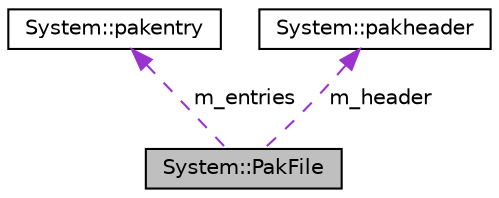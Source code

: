 digraph G
{
  edge [fontname="Helvetica",fontsize="10",labelfontname="Helvetica",labelfontsize="10"];
  node [fontname="Helvetica",fontsize="10",shape=record];
  Node1 [label="System::PakFile",height=0.2,width=0.4,color="black", fillcolor="grey75", style="filled" fontcolor="black"];
  Node2 -> Node1 [dir="back",color="darkorchid3",fontsize="10",style="dashed",label=" m_entries" ,fontname="Helvetica"];
  Node2 [label="System::pakentry",height=0.2,width=0.4,color="black", fillcolor="white", style="filled",URL="$struct_system_1_1pakentry.html"];
  Node3 -> Node1 [dir="back",color="darkorchid3",fontsize="10",style="dashed",label=" m_header" ,fontname="Helvetica"];
  Node3 [label="System::pakheader",height=0.2,width=0.4,color="black", fillcolor="white", style="filled",URL="$struct_system_1_1pakheader.html"];
}

